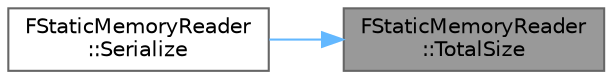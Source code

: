 digraph "FStaticMemoryReader::TotalSize"
{
 // INTERACTIVE_SVG=YES
 // LATEX_PDF_SIZE
  bgcolor="transparent";
  edge [fontname=Helvetica,fontsize=10,labelfontname=Helvetica,labelfontsize=10];
  node [fontname=Helvetica,fontsize=10,shape=box,height=0.2,width=0.4];
  rankdir="RL";
  Node1 [id="Node000001",label="FStaticMemoryReader\l::TotalSize",height=0.2,width=0.4,color="gray40", fillcolor="grey60", style="filled", fontcolor="black",tooltip="Returns total size of the backing data storage."];
  Node1 -> Node2 [id="edge1_Node000001_Node000002",dir="back",color="steelblue1",style="solid",tooltip=" "];
  Node2 [id="Node000002",label="FStaticMemoryReader\l::Serialize",height=0.2,width=0.4,color="grey40", fillcolor="white", style="filled",URL="$d4/d09/classFStaticMemoryReader.html#aa52e29ed098f290186f8646d32efb7b7",tooltip=" "];
}
